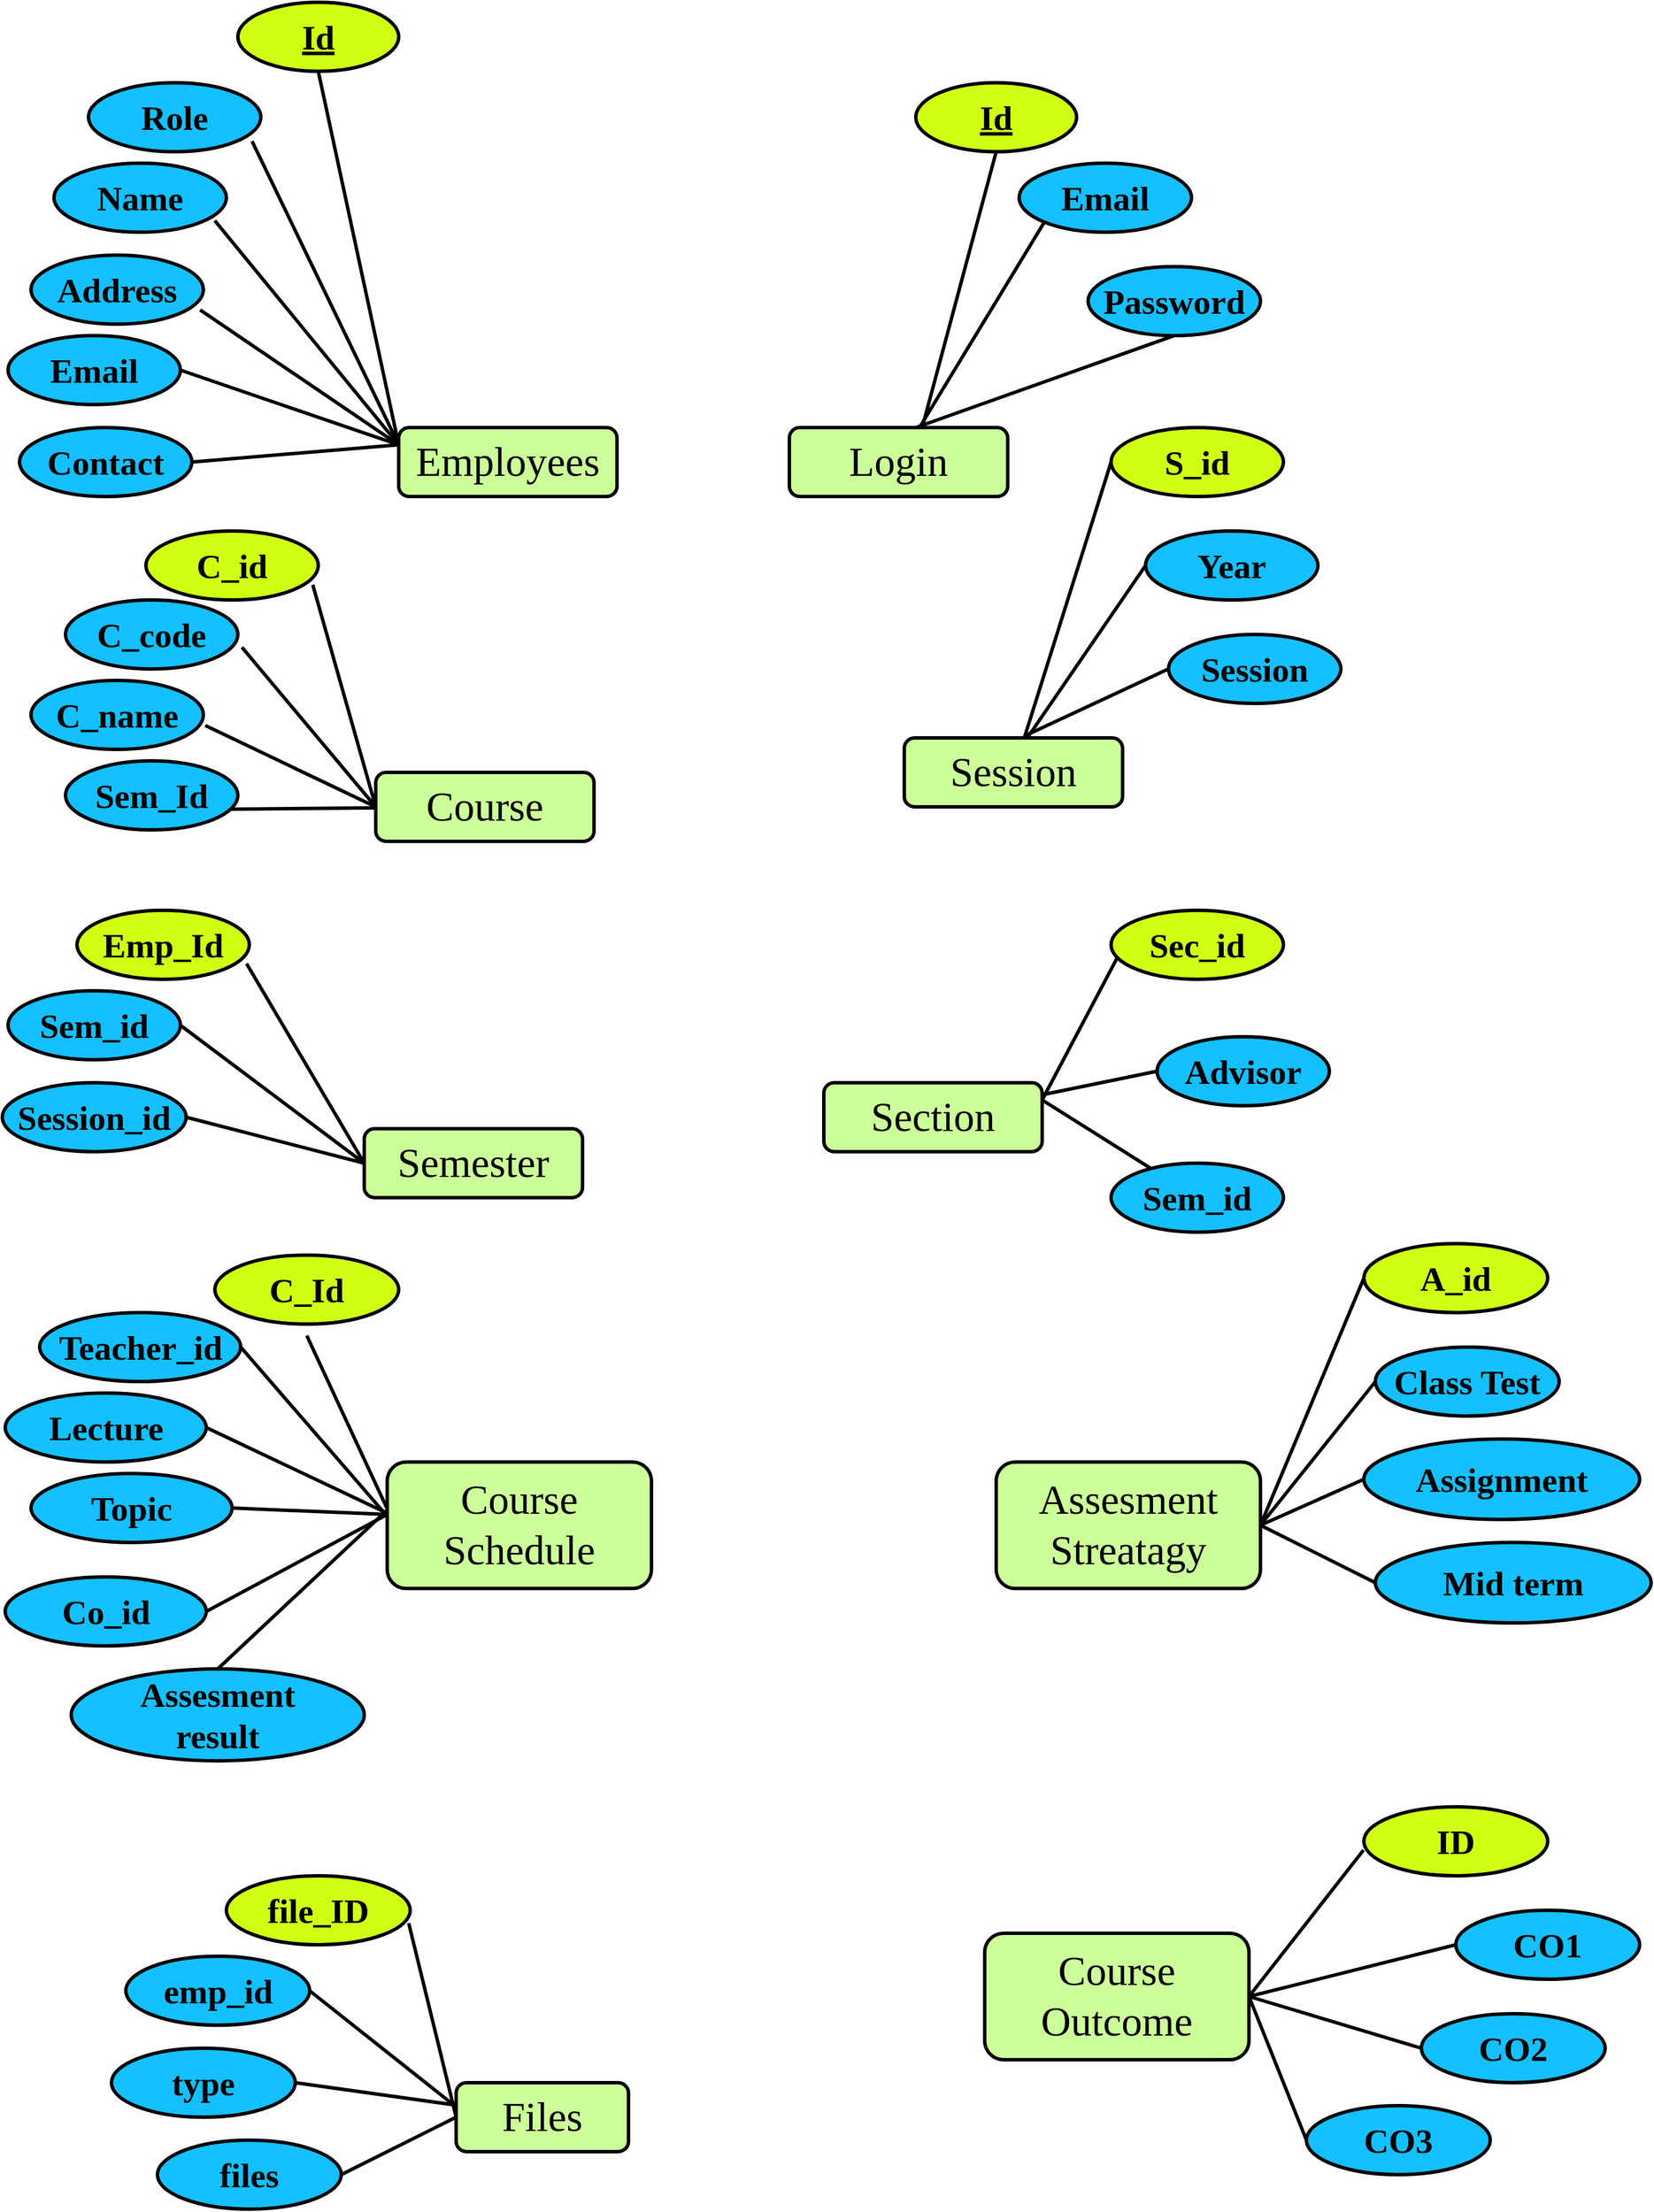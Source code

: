 <mxfile version="21.6.9" type="github">
  <diagram name="Page-1" id="MKXEDAJX9b4vZ7-DUKf_">
    <mxGraphModel dx="1900" dy="1666" grid="1" gridSize="10" guides="1" tooltips="1" connect="1" arrows="1" fold="1" page="1" pageScale="1" pageWidth="850" pageHeight="1100" math="0" shadow="0">
      <root>
        <mxCell id="0" />
        <mxCell id="1" parent="0" />
        <mxCell id="t-1NDhqBAFgVQCFe7ZYi-54" style="rounded=0;orthogonalLoop=1;jettySize=auto;html=1;entryX=0.5;entryY=1;entryDx=0;entryDy=0;strokeWidth=3;fontSize=12;fillColor=#14C0FF;endArrow=none;endFill=0;exitX=0;exitY=0.25;exitDx=0;exitDy=0;" edge="1" parent="1" source="t-1NDhqBAFgVQCFe7ZYi-2" target="t-1NDhqBAFgVQCFe7ZYi-4">
          <mxGeometry relative="1" as="geometry" />
        </mxCell>
        <mxCell id="t-1NDhqBAFgVQCFe7ZYi-55" style="rounded=0;orthogonalLoop=1;jettySize=auto;html=1;entryX=0.949;entryY=0.847;entryDx=0;entryDy=0;entryPerimeter=0;fontSize=12;fillColor=#14C0FF;strokeWidth=3;endArrow=none;endFill=0;exitX=0;exitY=0.25;exitDx=0;exitDy=0;" edge="1" parent="1" source="t-1NDhqBAFgVQCFe7ZYi-2" target="t-1NDhqBAFgVQCFe7ZYi-5">
          <mxGeometry relative="1" as="geometry" />
        </mxCell>
        <mxCell id="t-1NDhqBAFgVQCFe7ZYi-56" style="rounded=0;orthogonalLoop=1;jettySize=auto;html=1;entryX=0.933;entryY=0.833;entryDx=0;entryDy=0;entryPerimeter=0;fontSize=12;fillColor=#14C0FF;strokeWidth=3;endArrow=none;endFill=0;exitX=0;exitY=0.25;exitDx=0;exitDy=0;" edge="1" parent="1" source="t-1NDhqBAFgVQCFe7ZYi-2" target="t-1NDhqBAFgVQCFe7ZYi-6">
          <mxGeometry relative="1" as="geometry" />
        </mxCell>
        <mxCell id="t-1NDhqBAFgVQCFe7ZYi-57" style="rounded=0;orthogonalLoop=1;jettySize=auto;html=1;entryX=0.981;entryY=0.793;entryDx=0;entryDy=0;entryPerimeter=0;fontSize=12;fillColor=#14C0FF;strokeWidth=3;endArrow=none;endFill=0;exitX=0;exitY=0.25;exitDx=0;exitDy=0;" edge="1" parent="1" source="t-1NDhqBAFgVQCFe7ZYi-2" target="t-1NDhqBAFgVQCFe7ZYi-7">
          <mxGeometry relative="1" as="geometry" />
        </mxCell>
        <mxCell id="t-1NDhqBAFgVQCFe7ZYi-58" style="rounded=0;orthogonalLoop=1;jettySize=auto;html=1;entryX=1;entryY=0.5;entryDx=0;entryDy=0;endArrow=none;endFill=0;fontSize=12;fillColor=#14C0FF;strokeWidth=3;exitX=0;exitY=0.25;exitDx=0;exitDy=0;" edge="1" parent="1" source="t-1NDhqBAFgVQCFe7ZYi-2" target="t-1NDhqBAFgVQCFe7ZYi-8">
          <mxGeometry relative="1" as="geometry" />
        </mxCell>
        <mxCell id="t-1NDhqBAFgVQCFe7ZYi-59" style="rounded=0;orthogonalLoop=1;jettySize=auto;html=1;entryX=1;entryY=0.5;entryDx=0;entryDy=0;endArrow=none;endFill=0;fontSize=12;fillColor=#14C0FF;strokeWidth=3;exitX=0;exitY=0.25;exitDx=0;exitDy=0;" edge="1" parent="1" source="t-1NDhqBAFgVQCFe7ZYi-2" target="t-1NDhqBAFgVQCFe7ZYi-9">
          <mxGeometry relative="1" as="geometry" />
        </mxCell>
        <mxCell id="t-1NDhqBAFgVQCFe7ZYi-2" value="&lt;font style=&quot;font-size: 36px;&quot; face=&quot;Times New Roman&quot;&gt;Employees&lt;/font&gt;" style="rounded=1;whiteSpace=wrap;html=1;strokeWidth=3;strokeColor=#000000;fillColor=#CCFF99;" vertex="1" parent="1">
          <mxGeometry x="170" y="190" width="190" height="60" as="geometry" />
        </mxCell>
        <mxCell id="t-1NDhqBAFgVQCFe7ZYi-4" value="&lt;font style=&quot;font-size: 30px;&quot; face=&quot;Times New Roman&quot;&gt;&lt;b&gt;&lt;u&gt;Id&lt;/u&gt;&lt;/b&gt;&lt;/font&gt;" style="ellipse;whiteSpace=wrap;html=1;strokeWidth=3;fillColor=#D0FF14;" vertex="1" parent="1">
          <mxGeometry x="30" y="-180" width="140" height="60" as="geometry" />
        </mxCell>
        <mxCell id="t-1NDhqBAFgVQCFe7ZYi-5" value="&lt;font style=&quot;font-size: 30px;&quot; face=&quot;Times New Roman&quot;&gt;&lt;b&gt;Role&lt;/b&gt;&lt;/font&gt;" style="ellipse;whiteSpace=wrap;html=1;fillColor=#14C0FF;strokeWidth=3;" vertex="1" parent="1">
          <mxGeometry x="-100" y="-110" width="150" height="60" as="geometry" />
        </mxCell>
        <mxCell id="t-1NDhqBAFgVQCFe7ZYi-6" value="&lt;font style=&quot;font-size: 30px;&quot; face=&quot;Times New Roman&quot;&gt;&lt;b&gt;Name&lt;/b&gt;&lt;/font&gt;" style="ellipse;whiteSpace=wrap;html=1;fillColor=#14C0FF;strokeWidth=3;" vertex="1" parent="1">
          <mxGeometry x="-130" y="-40" width="150" height="60" as="geometry" />
        </mxCell>
        <mxCell id="t-1NDhqBAFgVQCFe7ZYi-7" value="&lt;font style=&quot;font-size: 30px;&quot; face=&quot;Times New Roman&quot;&gt;&lt;b&gt;Address&lt;/b&gt;&lt;/font&gt;" style="ellipse;whiteSpace=wrap;html=1;fillColor=#14C0FF;strokeWidth=3;" vertex="1" parent="1">
          <mxGeometry x="-150" y="40" width="150" height="60" as="geometry" />
        </mxCell>
        <mxCell id="t-1NDhqBAFgVQCFe7ZYi-8" value="&lt;font style=&quot;font-size: 30px;&quot; face=&quot;Times New Roman&quot;&gt;&lt;b&gt;Email&lt;/b&gt;&lt;/font&gt;" style="ellipse;whiteSpace=wrap;html=1;fillColor=#14C0FF;strokeWidth=3;" vertex="1" parent="1">
          <mxGeometry x="-170" y="110" width="150" height="60" as="geometry" />
        </mxCell>
        <mxCell id="t-1NDhqBAFgVQCFe7ZYi-9" value="&lt;font style=&quot;font-size: 30px;&quot; face=&quot;Times New Roman&quot;&gt;&lt;b&gt;Contact&lt;/b&gt;&lt;/font&gt;" style="ellipse;whiteSpace=wrap;html=1;fillColor=#14C0FF;strokeWidth=3;" vertex="1" parent="1">
          <mxGeometry x="-160" y="190" width="150" height="60" as="geometry" />
        </mxCell>
        <mxCell id="t-1NDhqBAFgVQCFe7ZYi-60" style="rounded=0;orthogonalLoop=1;jettySize=auto;html=1;entryX=0.5;entryY=1;entryDx=0;entryDy=0;endArrow=none;endFill=0;fontSize=12;fillColor=#14C0FF;strokeWidth=3;exitX=0.613;exitY=-0.053;exitDx=0;exitDy=0;exitPerimeter=0;" edge="1" parent="1" source="t-1NDhqBAFgVQCFe7ZYi-10" target="t-1NDhqBAFgVQCFe7ZYi-11">
          <mxGeometry relative="1" as="geometry" />
        </mxCell>
        <mxCell id="t-1NDhqBAFgVQCFe7ZYi-61" style="rounded=0;orthogonalLoop=1;jettySize=auto;html=1;entryX=0;entryY=1;entryDx=0;entryDy=0;endArrow=none;endFill=0;fontSize=12;fillColor=#14C0FF;strokeWidth=3;" edge="1" parent="1" source="t-1NDhqBAFgVQCFe7ZYi-10" target="t-1NDhqBAFgVQCFe7ZYi-12">
          <mxGeometry relative="1" as="geometry" />
        </mxCell>
        <mxCell id="t-1NDhqBAFgVQCFe7ZYi-62" style="rounded=0;orthogonalLoop=1;jettySize=auto;html=1;entryX=0.5;entryY=1;entryDx=0;entryDy=0;endArrow=none;endFill=0;fontSize=12;fillColor=#14C0FF;strokeWidth=3;" edge="1" parent="1" target="t-1NDhqBAFgVQCFe7ZYi-13">
          <mxGeometry relative="1" as="geometry">
            <mxPoint x="620" y="190" as="sourcePoint" />
          </mxGeometry>
        </mxCell>
        <mxCell id="t-1NDhqBAFgVQCFe7ZYi-10" value="&lt;font style=&quot;font-size: 36px;&quot; face=&quot;Times New Roman&quot;&gt;Login&lt;/font&gt;" style="rounded=1;whiteSpace=wrap;html=1;strokeWidth=3;strokeColor=#000000;fillColor=#CCFF99;" vertex="1" parent="1">
          <mxGeometry x="510" y="190" width="190" height="60" as="geometry" />
        </mxCell>
        <mxCell id="t-1NDhqBAFgVQCFe7ZYi-11" value="&lt;font style=&quot;font-size: 30px;&quot; face=&quot;Times New Roman&quot;&gt;&lt;b&gt;&lt;u&gt;Id&lt;/u&gt;&lt;/b&gt;&lt;/font&gt;" style="ellipse;whiteSpace=wrap;html=1;strokeWidth=3;fillColor=#D0FF14;" vertex="1" parent="1">
          <mxGeometry x="620" y="-110" width="140" height="60" as="geometry" />
        </mxCell>
        <mxCell id="t-1NDhqBAFgVQCFe7ZYi-12" value="&lt;font style=&quot;font-size: 30px;&quot; face=&quot;Times New Roman&quot;&gt;&lt;b&gt;Email&lt;/b&gt;&lt;/font&gt;" style="ellipse;whiteSpace=wrap;html=1;fillColor=#14C0FF;strokeWidth=3;" vertex="1" parent="1">
          <mxGeometry x="710" y="-40" width="150" height="60" as="geometry" />
        </mxCell>
        <mxCell id="t-1NDhqBAFgVQCFe7ZYi-13" value="&lt;font style=&quot;font-size: 30px;&quot; face=&quot;Times New Roman&quot;&gt;&lt;b&gt;Password&lt;/b&gt;&lt;/font&gt;" style="ellipse;whiteSpace=wrap;html=1;fillColor=#14C0FF;strokeWidth=3;" vertex="1" parent="1">
          <mxGeometry x="770" y="50" width="150" height="60" as="geometry" />
        </mxCell>
        <mxCell id="t-1NDhqBAFgVQCFe7ZYi-69" style="rounded=0;orthogonalLoop=1;jettySize=auto;html=1;entryX=0.968;entryY=0.78;entryDx=0;entryDy=0;entryPerimeter=0;endArrow=none;endFill=0;fontSize=12;fillColor=#14C0FF;strokeWidth=3;exitX=0;exitY=0.5;exitDx=0;exitDy=0;" edge="1" parent="1" source="t-1NDhqBAFgVQCFe7ZYi-14" target="t-1NDhqBAFgVQCFe7ZYi-15">
          <mxGeometry relative="1" as="geometry" />
        </mxCell>
        <mxCell id="t-1NDhqBAFgVQCFe7ZYi-70" style="rounded=0;orthogonalLoop=1;jettySize=auto;html=1;entryX=1.024;entryY=0.687;entryDx=0;entryDy=0;entryPerimeter=0;endArrow=none;endFill=0;fontSize=12;fillColor=#14C0FF;strokeWidth=3;exitX=0;exitY=0.5;exitDx=0;exitDy=0;" edge="1" parent="1" source="t-1NDhqBAFgVQCFe7ZYi-14" target="t-1NDhqBAFgVQCFe7ZYi-16">
          <mxGeometry relative="1" as="geometry" />
        </mxCell>
        <mxCell id="t-1NDhqBAFgVQCFe7ZYi-71" style="rounded=0;orthogonalLoop=1;jettySize=auto;html=1;entryX=1.011;entryY=0.653;entryDx=0;entryDy=0;entryPerimeter=0;endArrow=none;endFill=0;fontSize=12;fillColor=#14C0FF;strokeWidth=3;exitX=0;exitY=0.5;exitDx=0;exitDy=0;" edge="1" parent="1" source="t-1NDhqBAFgVQCFe7ZYi-14" target="t-1NDhqBAFgVQCFe7ZYi-17">
          <mxGeometry relative="1" as="geometry" />
        </mxCell>
        <mxCell id="t-1NDhqBAFgVQCFe7ZYi-72" style="rounded=0;orthogonalLoop=1;jettySize=auto;html=1;entryX=0.96;entryY=0.7;entryDx=0;entryDy=0;entryPerimeter=0;endArrow=none;endFill=0;fontSize=12;fillColor=#14C0FF;strokeWidth=3;" edge="1" parent="1" source="t-1NDhqBAFgVQCFe7ZYi-14" target="t-1NDhqBAFgVQCFe7ZYi-18">
          <mxGeometry relative="1" as="geometry" />
        </mxCell>
        <mxCell id="t-1NDhqBAFgVQCFe7ZYi-14" value="&lt;font style=&quot;font-size: 36px;&quot; face=&quot;Times New Roman&quot;&gt;Course&lt;/font&gt;" style="rounded=1;whiteSpace=wrap;html=1;strokeWidth=3;strokeColor=#000000;fillColor=#CCFF99;" vertex="1" parent="1">
          <mxGeometry x="150" y="490" width="190" height="60" as="geometry" />
        </mxCell>
        <mxCell id="t-1NDhqBAFgVQCFe7ZYi-15" value="&lt;font style=&quot;font-size: 30px;&quot; face=&quot;Times New Roman&quot;&gt;&lt;b&gt;C_id&lt;/b&gt;&lt;/font&gt;" style="ellipse;whiteSpace=wrap;html=1;fillColor=#D0FF14;strokeWidth=3;" vertex="1" parent="1">
          <mxGeometry x="-50" y="280" width="150" height="60" as="geometry" />
        </mxCell>
        <mxCell id="t-1NDhqBAFgVQCFe7ZYi-16" value="&lt;font style=&quot;font-size: 30px;&quot; face=&quot;Times New Roman&quot;&gt;&lt;b&gt;C_code&lt;/b&gt;&lt;/font&gt;" style="ellipse;whiteSpace=wrap;html=1;fillColor=#14C0FF;strokeWidth=3;" vertex="1" parent="1">
          <mxGeometry x="-120" y="340" width="150" height="60" as="geometry" />
        </mxCell>
        <mxCell id="t-1NDhqBAFgVQCFe7ZYi-17" value="&lt;font face=&quot;Times New Roman&quot;&gt;&lt;span style=&quot;font-size: 30px;&quot;&gt;C_name&lt;/span&gt;&lt;/font&gt;" style="ellipse;whiteSpace=wrap;html=1;fillColor=#14C0FF;strokeWidth=3;fontStyle=1" vertex="1" parent="1">
          <mxGeometry x="-150" y="410" width="150" height="60" as="geometry" />
        </mxCell>
        <mxCell id="t-1NDhqBAFgVQCFe7ZYi-18" value="&lt;font face=&quot;Times New Roman&quot;&gt;&lt;span style=&quot;font-size: 30px;&quot;&gt;Sem_Id&lt;/span&gt;&lt;/font&gt;" style="ellipse;whiteSpace=wrap;html=1;fillColor=#14C0FF;strokeWidth=3;fontStyle=1" vertex="1" parent="1">
          <mxGeometry x="-120" y="480" width="150" height="60" as="geometry" />
        </mxCell>
        <mxCell id="t-1NDhqBAFgVQCFe7ZYi-19" value="&lt;font face=&quot;Times New Roman&quot;&gt;&lt;span style=&quot;font-size: 30px;&quot;&gt;Emp_Id&lt;/span&gt;&lt;/font&gt;" style="ellipse;whiteSpace=wrap;html=1;fillColor=#D0FF14;strokeWidth=3;fontStyle=1" vertex="1" parent="1">
          <mxGeometry x="-110" y="610" width="150" height="60" as="geometry" />
        </mxCell>
        <mxCell id="t-1NDhqBAFgVQCFe7ZYi-63" style="rounded=0;orthogonalLoop=1;jettySize=auto;html=1;entryX=0;entryY=0.5;entryDx=0;entryDy=0;endArrow=none;endFill=0;fontSize=12;fillColor=#14C0FF;strokeWidth=3;" edge="1" parent="1" source="t-1NDhqBAFgVQCFe7ZYi-20" target="t-1NDhqBAFgVQCFe7ZYi-25">
          <mxGeometry relative="1" as="geometry" />
        </mxCell>
        <mxCell id="t-1NDhqBAFgVQCFe7ZYi-64" style="rounded=0;orthogonalLoop=1;jettySize=auto;html=1;entryX=0;entryY=0.5;entryDx=0;entryDy=0;endArrow=none;endFill=0;fontSize=12;fillColor=#14C0FF;strokeWidth=3;exitX=0.562;exitY=0.007;exitDx=0;exitDy=0;exitPerimeter=0;" edge="1" parent="1" source="t-1NDhqBAFgVQCFe7ZYi-20" target="t-1NDhqBAFgVQCFe7ZYi-22">
          <mxGeometry relative="1" as="geometry" />
        </mxCell>
        <mxCell id="t-1NDhqBAFgVQCFe7ZYi-65" style="rounded=0;orthogonalLoop=1;jettySize=auto;html=1;entryX=0;entryY=0.5;entryDx=0;entryDy=0;endArrow=none;endFill=0;fontSize=12;fillColor=#14C0FF;strokeWidth=3;exitX=0.554;exitY=-0.033;exitDx=0;exitDy=0;exitPerimeter=0;" edge="1" parent="1" source="t-1NDhqBAFgVQCFe7ZYi-20" target="t-1NDhqBAFgVQCFe7ZYi-23">
          <mxGeometry relative="1" as="geometry">
            <mxPoint x="720" y="460" as="sourcePoint" />
          </mxGeometry>
        </mxCell>
        <mxCell id="t-1NDhqBAFgVQCFe7ZYi-20" value="&lt;font style=&quot;font-size: 36px;&quot; face=&quot;Times New Roman&quot;&gt;Session&lt;/font&gt;" style="rounded=1;whiteSpace=wrap;html=1;strokeWidth=3;strokeColor=#000000;fillColor=#CCFF99;" vertex="1" parent="1">
          <mxGeometry x="610" y="460" width="190" height="60" as="geometry" />
        </mxCell>
        <mxCell id="t-1NDhqBAFgVQCFe7ZYi-22" value="&lt;font style=&quot;font-size: 30px;&quot; face=&quot;Times New Roman&quot;&gt;&lt;b&gt;Year&lt;/b&gt;&lt;/font&gt;" style="ellipse;whiteSpace=wrap;html=1;fillColor=#14C0FF;strokeWidth=3;" vertex="1" parent="1">
          <mxGeometry x="820" y="280" width="150" height="60" as="geometry" />
        </mxCell>
        <mxCell id="t-1NDhqBAFgVQCFe7ZYi-23" value="&lt;font style=&quot;font-size: 30px;&quot; face=&quot;Times New Roman&quot;&gt;&lt;b&gt;Session&lt;/b&gt;&lt;/font&gt;" style="ellipse;whiteSpace=wrap;html=1;fillColor=#14C0FF;strokeWidth=3;" vertex="1" parent="1">
          <mxGeometry x="840" y="370" width="150" height="60" as="geometry" />
        </mxCell>
        <mxCell id="t-1NDhqBAFgVQCFe7ZYi-73" style="rounded=0;orthogonalLoop=1;jettySize=auto;html=1;entryX=0.984;entryY=0.773;entryDx=0;entryDy=0;entryPerimeter=0;endArrow=none;endFill=0;fontSize=12;fillColor=#14C0FF;strokeWidth=3;exitX=0;exitY=0.5;exitDx=0;exitDy=0;" edge="1" parent="1" source="t-1NDhqBAFgVQCFe7ZYi-24" target="t-1NDhqBAFgVQCFe7ZYi-19">
          <mxGeometry relative="1" as="geometry" />
        </mxCell>
        <mxCell id="t-1NDhqBAFgVQCFe7ZYi-74" style="rounded=0;orthogonalLoop=1;jettySize=auto;html=1;entryX=1;entryY=0.5;entryDx=0;entryDy=0;endArrow=none;endFill=0;fontSize=12;fillColor=#14C0FF;strokeWidth=3;exitX=0;exitY=0.5;exitDx=0;exitDy=0;" edge="1" parent="1" source="t-1NDhqBAFgVQCFe7ZYi-24" target="t-1NDhqBAFgVQCFe7ZYi-26">
          <mxGeometry relative="1" as="geometry" />
        </mxCell>
        <mxCell id="t-1NDhqBAFgVQCFe7ZYi-75" style="rounded=0;orthogonalLoop=1;jettySize=auto;html=1;entryX=1;entryY=0.5;entryDx=0;entryDy=0;endArrow=none;endFill=0;fontSize=12;fillColor=#14C0FF;strokeWidth=3;exitX=0;exitY=0.5;exitDx=0;exitDy=0;" edge="1" parent="1" source="t-1NDhqBAFgVQCFe7ZYi-24" target="t-1NDhqBAFgVQCFe7ZYi-27">
          <mxGeometry relative="1" as="geometry" />
        </mxCell>
        <mxCell id="t-1NDhqBAFgVQCFe7ZYi-24" value="&lt;font style=&quot;font-size: 36px;&quot; face=&quot;Times New Roman&quot;&gt;Semester&lt;/font&gt;" style="rounded=1;whiteSpace=wrap;html=1;strokeWidth=3;strokeColor=#000000;fillColor=#CCFF99;" vertex="1" parent="1">
          <mxGeometry x="140" y="800" width="190" height="60" as="geometry" />
        </mxCell>
        <mxCell id="t-1NDhqBAFgVQCFe7ZYi-25" value="&lt;font style=&quot;font-size: 30px;&quot; face=&quot;Times New Roman&quot;&gt;&lt;b&gt;S_id&lt;/b&gt;&lt;/font&gt;" style="ellipse;whiteSpace=wrap;html=1;fillColor=#D0FF14;strokeWidth=3;" vertex="1" parent="1">
          <mxGeometry x="790" y="190" width="150" height="60" as="geometry" />
        </mxCell>
        <mxCell id="t-1NDhqBAFgVQCFe7ZYi-26" value="&lt;font style=&quot;font-size: 30px;&quot; face=&quot;Times New Roman&quot;&gt;&lt;b&gt;Sem_id&lt;/b&gt;&lt;/font&gt;" style="ellipse;whiteSpace=wrap;html=1;fillColor=#14C0FF;strokeWidth=3;" vertex="1" parent="1">
          <mxGeometry x="-170" y="680" width="150" height="60" as="geometry" />
        </mxCell>
        <mxCell id="t-1NDhqBAFgVQCFe7ZYi-27" value="&lt;font style=&quot;font-size: 30px;&quot; face=&quot;Times New Roman&quot;&gt;&lt;b&gt;Session_id&lt;/b&gt;&lt;/font&gt;" style="ellipse;whiteSpace=wrap;html=1;fillColor=#14C0FF;strokeWidth=3;" vertex="1" parent="1">
          <mxGeometry x="-175" y="760" width="160" height="60" as="geometry" />
        </mxCell>
        <mxCell id="t-1NDhqBAFgVQCFe7ZYi-66" style="rounded=0;orthogonalLoop=1;jettySize=auto;html=1;entryX=0.04;entryY=0.667;entryDx=0;entryDy=0;entryPerimeter=0;endArrow=none;endFill=0;fontSize=12;fillColor=#14C0FF;strokeWidth=3;exitX=1;exitY=0.25;exitDx=0;exitDy=0;" edge="1" parent="1" source="t-1NDhqBAFgVQCFe7ZYi-28" target="t-1NDhqBAFgVQCFe7ZYi-29">
          <mxGeometry relative="1" as="geometry" />
        </mxCell>
        <mxCell id="t-1NDhqBAFgVQCFe7ZYi-67" style="rounded=0;orthogonalLoop=1;jettySize=auto;html=1;entryX=0;entryY=0.5;entryDx=0;entryDy=0;endArrow=none;endFill=0;fontSize=12;fillColor=#14C0FF;strokeWidth=3;" edge="1" parent="1" source="t-1NDhqBAFgVQCFe7ZYi-28" target="t-1NDhqBAFgVQCFe7ZYi-30">
          <mxGeometry relative="1" as="geometry" />
        </mxCell>
        <mxCell id="t-1NDhqBAFgVQCFe7ZYi-68" style="rounded=0;orthogonalLoop=1;jettySize=auto;html=1;endArrow=none;endFill=0;fontSize=12;fillColor=#14C0FF;strokeWidth=3;exitX=1;exitY=0.25;exitDx=0;exitDy=0;" edge="1" parent="1" source="t-1NDhqBAFgVQCFe7ZYi-28" target="t-1NDhqBAFgVQCFe7ZYi-31">
          <mxGeometry relative="1" as="geometry" />
        </mxCell>
        <mxCell id="t-1NDhqBAFgVQCFe7ZYi-28" value="&lt;font style=&quot;font-size: 36px;&quot; face=&quot;Times New Roman&quot;&gt;Section&lt;/font&gt;" style="rounded=1;whiteSpace=wrap;html=1;strokeWidth=3;strokeColor=#000000;fillColor=#CCFF99;" vertex="1" parent="1">
          <mxGeometry x="540" y="760" width="190" height="60" as="geometry" />
        </mxCell>
        <mxCell id="t-1NDhqBAFgVQCFe7ZYi-29" value="&lt;font style=&quot;font-size: 30px;&quot; face=&quot;Times New Roman&quot;&gt;&lt;b&gt;Sec_id&lt;/b&gt;&lt;/font&gt;" style="ellipse;whiteSpace=wrap;html=1;fillColor=#D0FF14;strokeWidth=3;" vertex="1" parent="1">
          <mxGeometry x="790" y="610" width="150" height="60" as="geometry" />
        </mxCell>
        <mxCell id="t-1NDhqBAFgVQCFe7ZYi-30" value="&lt;font style=&quot;font-size: 30px;&quot; face=&quot;Times New Roman&quot;&gt;&lt;b&gt;Advisor&lt;/b&gt;&lt;/font&gt;" style="ellipse;whiteSpace=wrap;html=1;fillColor=#14C0FF;strokeWidth=3;" vertex="1" parent="1">
          <mxGeometry x="830" y="720" width="150" height="60" as="geometry" />
        </mxCell>
        <mxCell id="t-1NDhqBAFgVQCFe7ZYi-31" value="&lt;font style=&quot;font-size: 30px;&quot; face=&quot;Times New Roman&quot;&gt;&lt;b&gt;Sem_id&lt;/b&gt;&lt;/font&gt;" style="ellipse;whiteSpace=wrap;html=1;fillColor=#14C0FF;strokeWidth=3;" vertex="1" parent="1">
          <mxGeometry x="790" y="830" width="150" height="60" as="geometry" />
        </mxCell>
        <mxCell id="t-1NDhqBAFgVQCFe7ZYi-76" style="rounded=0;orthogonalLoop=1;jettySize=auto;html=1;endArrow=none;endFill=0;fontSize=12;fillColor=#14C0FF;strokeWidth=3;exitX=0.01;exitY=0.415;exitDx=0;exitDy=0;exitPerimeter=0;" edge="1" parent="1" source="t-1NDhqBAFgVQCFe7ZYi-32">
          <mxGeometry relative="1" as="geometry">
            <mxPoint x="90" y="980" as="targetPoint" />
          </mxGeometry>
        </mxCell>
        <mxCell id="t-1NDhqBAFgVQCFe7ZYi-77" style="rounded=0;orthogonalLoop=1;jettySize=auto;html=1;entryX=1;entryY=0.5;entryDx=0;entryDy=0;endArrow=none;endFill=0;fontSize=12;fillColor=#14C0FF;strokeWidth=3;exitX=0;exitY=0.429;exitDx=0;exitDy=0;exitPerimeter=0;" edge="1" parent="1" source="t-1NDhqBAFgVQCFe7ZYi-32" target="t-1NDhqBAFgVQCFe7ZYi-34">
          <mxGeometry relative="1" as="geometry">
            <mxPoint x="160" y="1145" as="sourcePoint" />
          </mxGeometry>
        </mxCell>
        <mxCell id="t-1NDhqBAFgVQCFe7ZYi-78" style="rounded=0;orthogonalLoop=1;jettySize=auto;html=1;entryX=1;entryY=0.5;entryDx=0;entryDy=0;endArrow=none;endFill=0;fontSize=12;fillColor=#14C0FF;strokeWidth=3;exitX=0.01;exitY=0.415;exitDx=0;exitDy=0;exitPerimeter=0;" edge="1" parent="1" source="t-1NDhqBAFgVQCFe7ZYi-32" target="t-1NDhqBAFgVQCFe7ZYi-35">
          <mxGeometry relative="1" as="geometry" />
        </mxCell>
        <mxCell id="t-1NDhqBAFgVQCFe7ZYi-79" style="rounded=0;orthogonalLoop=1;jettySize=auto;html=1;entryX=1;entryY=0.5;entryDx=0;entryDy=0;endArrow=none;endFill=0;fontSize=12;fillColor=#14C0FF;strokeWidth=3;exitX=0.003;exitY=0.415;exitDx=0;exitDy=0;exitPerimeter=0;" edge="1" parent="1" source="t-1NDhqBAFgVQCFe7ZYi-32" target="t-1NDhqBAFgVQCFe7ZYi-36">
          <mxGeometry relative="1" as="geometry" />
        </mxCell>
        <mxCell id="t-1NDhqBAFgVQCFe7ZYi-88" style="rounded=0;orthogonalLoop=1;jettySize=auto;html=1;entryX=1;entryY=0.5;entryDx=0;entryDy=0;endArrow=none;endFill=0;fontSize=12;fillColor=#14C0FF;strokeWidth=3;exitX=0.007;exitY=0.407;exitDx=0;exitDy=0;exitPerimeter=0;" edge="1" parent="1" source="t-1NDhqBAFgVQCFe7ZYi-32" target="t-1NDhqBAFgVQCFe7ZYi-37">
          <mxGeometry relative="1" as="geometry" />
        </mxCell>
        <mxCell id="t-1NDhqBAFgVQCFe7ZYi-89" style="rounded=0;orthogonalLoop=1;jettySize=auto;html=1;entryX=0.5;entryY=0;entryDx=0;entryDy=0;endArrow=none;endFill=0;fontSize=12;fillColor=#14C0FF;strokeWidth=3;exitX=-0.003;exitY=0.385;exitDx=0;exitDy=0;exitPerimeter=0;" edge="1" parent="1" source="t-1NDhqBAFgVQCFe7ZYi-32" target="t-1NDhqBAFgVQCFe7ZYi-38">
          <mxGeometry relative="1" as="geometry">
            <mxPoint x="160" y="1140" as="sourcePoint" />
          </mxGeometry>
        </mxCell>
        <mxCell id="t-1NDhqBAFgVQCFe7ZYi-32" value="&lt;font style=&quot;font-size: 36px;&quot; face=&quot;Times New Roman&quot;&gt;Course Schedule&lt;/font&gt;" style="rounded=1;whiteSpace=wrap;html=1;strokeWidth=3;strokeColor=#000000;fillColor=#CCFF99;" vertex="1" parent="1">
          <mxGeometry x="160" y="1090" width="230" height="110" as="geometry" />
        </mxCell>
        <mxCell id="t-1NDhqBAFgVQCFe7ZYi-33" value="&lt;font style=&quot;font-size: 30px;&quot; face=&quot;Times New Roman&quot;&gt;&lt;b&gt;C_Id&lt;/b&gt;&lt;/font&gt;" style="ellipse;whiteSpace=wrap;html=1;fillColor=#D0FF14;strokeWidth=3;" vertex="1" parent="1">
          <mxGeometry x="10" y="910" width="160" height="60" as="geometry" />
        </mxCell>
        <mxCell id="t-1NDhqBAFgVQCFe7ZYi-34" value="&lt;font face=&quot;Times New Roman&quot;&gt;&lt;span style=&quot;font-size: 30px;&quot;&gt;&lt;b&gt;Teacher_id&lt;/b&gt;&lt;/span&gt;&lt;/font&gt;" style="ellipse;whiteSpace=wrap;html=1;fillColor=#14C0FF;strokeWidth=3;" vertex="1" parent="1">
          <mxGeometry x="-142.5" y="960" width="175" height="60" as="geometry" />
        </mxCell>
        <mxCell id="t-1NDhqBAFgVQCFe7ZYi-35" value="&lt;font face=&quot;Times New Roman&quot;&gt;&lt;span style=&quot;font-size: 30px;&quot;&gt;&lt;b&gt;Lecture&lt;/b&gt;&lt;/span&gt;&lt;/font&gt;" style="ellipse;whiteSpace=wrap;html=1;fillColor=#14C0FF;strokeWidth=3;" vertex="1" parent="1">
          <mxGeometry x="-172.5" y="1030" width="175" height="60" as="geometry" />
        </mxCell>
        <mxCell id="t-1NDhqBAFgVQCFe7ZYi-36" value="&lt;font face=&quot;Times New Roman&quot;&gt;&lt;span style=&quot;font-size: 30px;&quot;&gt;&lt;b&gt;Topic&lt;/b&gt;&lt;/span&gt;&lt;/font&gt;" style="ellipse;whiteSpace=wrap;html=1;fillColor=#14C0FF;strokeWidth=3;" vertex="1" parent="1">
          <mxGeometry x="-150" y="1100" width="175" height="60" as="geometry" />
        </mxCell>
        <mxCell id="t-1NDhqBAFgVQCFe7ZYi-37" value="&lt;font face=&quot;Times New Roman&quot;&gt;&lt;span style=&quot;font-size: 30px;&quot;&gt;&lt;b&gt;Co_id&lt;/b&gt;&lt;/span&gt;&lt;/font&gt;" style="ellipse;whiteSpace=wrap;html=1;fillColor=#14C0FF;strokeWidth=3;" vertex="1" parent="1">
          <mxGeometry x="-172.5" y="1190" width="175" height="60" as="geometry" />
        </mxCell>
        <mxCell id="t-1NDhqBAFgVQCFe7ZYi-38" value="&lt;font face=&quot;Times New Roman&quot;&gt;&lt;span style=&quot;font-size: 30px;&quot;&gt;&lt;b&gt;Assesment&lt;br&gt;result&lt;br&gt;&lt;/b&gt;&lt;/span&gt;&lt;/font&gt;" style="ellipse;whiteSpace=wrap;html=1;fillColor=#14C0FF;strokeWidth=3;" vertex="1" parent="1">
          <mxGeometry x="-115" y="1270" width="255" height="80" as="geometry" />
        </mxCell>
        <mxCell id="t-1NDhqBAFgVQCFe7ZYi-80" style="rounded=0;orthogonalLoop=1;jettySize=auto;html=1;entryX=0;entryY=0.5;entryDx=0;entryDy=0;endArrow=none;endFill=0;fontSize=12;fillColor=#14C0FF;strokeWidth=3;exitX=1;exitY=0.5;exitDx=0;exitDy=0;" edge="1" parent="1" source="t-1NDhqBAFgVQCFe7ZYi-39" target="t-1NDhqBAFgVQCFe7ZYi-40">
          <mxGeometry relative="1" as="geometry" />
        </mxCell>
        <mxCell id="t-1NDhqBAFgVQCFe7ZYi-81" style="rounded=0;orthogonalLoop=1;jettySize=auto;html=1;entryX=0;entryY=0.5;entryDx=0;entryDy=0;endArrow=none;endFill=0;fontSize=12;fillColor=#14C0FF;strokeWidth=3;exitX=1;exitY=0.5;exitDx=0;exitDy=0;" edge="1" parent="1" source="t-1NDhqBAFgVQCFe7ZYi-39" target="t-1NDhqBAFgVQCFe7ZYi-41">
          <mxGeometry relative="1" as="geometry" />
        </mxCell>
        <mxCell id="t-1NDhqBAFgVQCFe7ZYi-82" style="rounded=0;orthogonalLoop=1;jettySize=auto;html=1;entryX=0;entryY=0.5;entryDx=0;entryDy=0;endArrow=none;endFill=0;fontSize=12;fillColor=#14C0FF;strokeWidth=3;exitX=1;exitY=0.5;exitDx=0;exitDy=0;" edge="1" parent="1" source="t-1NDhqBAFgVQCFe7ZYi-39" target="t-1NDhqBAFgVQCFe7ZYi-42">
          <mxGeometry relative="1" as="geometry" />
        </mxCell>
        <mxCell id="t-1NDhqBAFgVQCFe7ZYi-83" style="rounded=0;orthogonalLoop=1;jettySize=auto;html=1;entryX=0;entryY=0.5;entryDx=0;entryDy=0;endArrow=none;endFill=0;fontSize=12;fillColor=#14C0FF;strokeWidth=3;exitX=1;exitY=0.5;exitDx=0;exitDy=0;" edge="1" parent="1" source="t-1NDhqBAFgVQCFe7ZYi-39" target="t-1NDhqBAFgVQCFe7ZYi-43">
          <mxGeometry relative="1" as="geometry" />
        </mxCell>
        <mxCell id="t-1NDhqBAFgVQCFe7ZYi-39" value="&lt;font style=&quot;font-size: 36px;&quot; face=&quot;Times New Roman&quot;&gt;Assesment Streatagy&lt;/font&gt;" style="rounded=1;whiteSpace=wrap;html=1;strokeWidth=3;strokeColor=#000000;fillColor=#CCFF99;" vertex="1" parent="1">
          <mxGeometry x="690" y="1090" width="230" height="110" as="geometry" />
        </mxCell>
        <mxCell id="t-1NDhqBAFgVQCFe7ZYi-40" value="&lt;font style=&quot;font-size: 30px;&quot; face=&quot;Times New Roman&quot;&gt;&lt;b&gt;A_id&lt;/b&gt;&lt;/font&gt;" style="ellipse;whiteSpace=wrap;html=1;fillColor=#D0FF14;strokeWidth=3;" vertex="1" parent="1">
          <mxGeometry x="1010" y="900" width="160" height="60" as="geometry" />
        </mxCell>
        <mxCell id="t-1NDhqBAFgVQCFe7ZYi-41" value="&lt;font style=&quot;font-size: 30px;&quot; face=&quot;Times New Roman&quot;&gt;&lt;b&gt;Class Test&lt;/b&gt;&lt;/font&gt;" style="ellipse;whiteSpace=wrap;html=1;fillColor=#14C0FF;strokeWidth=3;" vertex="1" parent="1">
          <mxGeometry x="1020" y="990" width="160" height="60" as="geometry" />
        </mxCell>
        <mxCell id="t-1NDhqBAFgVQCFe7ZYi-42" value="&lt;font style=&quot;font-size: 30px;&quot; face=&quot;Times New Roman&quot;&gt;&lt;b&gt;Assignment&lt;/b&gt;&lt;/font&gt;" style="ellipse;whiteSpace=wrap;html=1;fillColor=#14C0FF;strokeWidth=3;" vertex="1" parent="1">
          <mxGeometry x="1010" y="1070" width="240" height="70" as="geometry" />
        </mxCell>
        <mxCell id="t-1NDhqBAFgVQCFe7ZYi-43" value="&lt;font style=&quot;font-size: 30px;&quot; face=&quot;Times New Roman&quot;&gt;&lt;b&gt;Mid term&lt;/b&gt;&lt;/font&gt;" style="ellipse;whiteSpace=wrap;html=1;fillColor=#14C0FF;strokeWidth=3;" vertex="1" parent="1">
          <mxGeometry x="1020" y="1160" width="240" height="70" as="geometry" />
        </mxCell>
        <mxCell id="t-1NDhqBAFgVQCFe7ZYi-84" style="rounded=0;orthogonalLoop=1;jettySize=auto;html=1;entryX=-0.002;entryY=0.627;entryDx=0;entryDy=0;entryPerimeter=0;endArrow=none;endFill=0;fontSize=12;fillColor=#14C0FF;strokeWidth=3;exitX=1;exitY=0.5;exitDx=0;exitDy=0;" edge="1" parent="1" source="t-1NDhqBAFgVQCFe7ZYi-44" target="t-1NDhqBAFgVQCFe7ZYi-45">
          <mxGeometry relative="1" as="geometry" />
        </mxCell>
        <mxCell id="t-1NDhqBAFgVQCFe7ZYi-85" style="rounded=0;orthogonalLoop=1;jettySize=auto;html=1;entryX=0;entryY=0.5;entryDx=0;entryDy=0;endArrow=none;endFill=0;fontSize=12;fillColor=#14C0FF;strokeWidth=3;exitX=1;exitY=0.5;exitDx=0;exitDy=0;" edge="1" parent="1" source="t-1NDhqBAFgVQCFe7ZYi-44" target="t-1NDhqBAFgVQCFe7ZYi-47">
          <mxGeometry relative="1" as="geometry" />
        </mxCell>
        <mxCell id="t-1NDhqBAFgVQCFe7ZYi-86" style="rounded=0;orthogonalLoop=1;jettySize=auto;html=1;entryX=0;entryY=0.5;entryDx=0;entryDy=0;endArrow=none;endFill=0;fontSize=12;fillColor=#14C0FF;strokeWidth=3;exitX=1;exitY=0.5;exitDx=0;exitDy=0;" edge="1" parent="1" source="t-1NDhqBAFgVQCFe7ZYi-44" target="t-1NDhqBAFgVQCFe7ZYi-46">
          <mxGeometry relative="1" as="geometry" />
        </mxCell>
        <mxCell id="t-1NDhqBAFgVQCFe7ZYi-87" style="rounded=0;orthogonalLoop=1;jettySize=auto;html=1;entryX=0;entryY=0.5;entryDx=0;entryDy=0;endArrow=none;endFill=0;fontSize=12;fillColor=#14C0FF;strokeWidth=3;exitX=1;exitY=0.5;exitDx=0;exitDy=0;" edge="1" parent="1" source="t-1NDhqBAFgVQCFe7ZYi-44" target="t-1NDhqBAFgVQCFe7ZYi-48">
          <mxGeometry relative="1" as="geometry" />
        </mxCell>
        <mxCell id="t-1NDhqBAFgVQCFe7ZYi-44" value="&lt;font style=&quot;font-size: 36px;&quot; face=&quot;Times New Roman&quot;&gt;Course Outcome&lt;/font&gt;" style="rounded=1;whiteSpace=wrap;html=1;strokeWidth=3;strokeColor=#000000;fillColor=#CCFF99;" vertex="1" parent="1">
          <mxGeometry x="680" y="1500" width="230" height="110" as="geometry" />
        </mxCell>
        <mxCell id="t-1NDhqBAFgVQCFe7ZYi-45" value="&lt;font style=&quot;font-size: 30px;&quot; face=&quot;Times New Roman&quot;&gt;&lt;b&gt;ID&lt;/b&gt;&lt;/font&gt;" style="ellipse;whiteSpace=wrap;html=1;fillColor=#D0FF14;strokeWidth=3;" vertex="1" parent="1">
          <mxGeometry x="1010" y="1390" width="160" height="60" as="geometry" />
        </mxCell>
        <mxCell id="t-1NDhqBAFgVQCFe7ZYi-46" value="&lt;font style=&quot;font-size: 30px;&quot; face=&quot;Times New Roman&quot;&gt;&lt;b&gt;CO2&lt;/b&gt;&lt;/font&gt;" style="ellipse;whiteSpace=wrap;html=1;fillColor=#14C0FF;strokeWidth=3;" vertex="1" parent="1">
          <mxGeometry x="1060" y="1570" width="160" height="60" as="geometry" />
        </mxCell>
        <mxCell id="t-1NDhqBAFgVQCFe7ZYi-47" value="&lt;font style=&quot;font-size: 30px;&quot; face=&quot;Times New Roman&quot;&gt;&lt;b&gt;CO1&lt;/b&gt;&lt;/font&gt;" style="ellipse;whiteSpace=wrap;html=1;fillColor=#14C0FF;strokeWidth=3;" vertex="1" parent="1">
          <mxGeometry x="1090" y="1480" width="160" height="60" as="geometry" />
        </mxCell>
        <mxCell id="t-1NDhqBAFgVQCFe7ZYi-48" value="&lt;font style=&quot;font-size: 30px;&quot; face=&quot;Times New Roman&quot;&gt;&lt;b&gt;CO3&lt;/b&gt;&lt;/font&gt;" style="ellipse;whiteSpace=wrap;html=1;fillColor=#14C0FF;strokeWidth=3;" vertex="1" parent="1">
          <mxGeometry x="960" y="1650" width="160" height="60" as="geometry" />
        </mxCell>
        <mxCell id="t-1NDhqBAFgVQCFe7ZYi-90" style="rounded=0;orthogonalLoop=1;jettySize=auto;html=1;entryX=0.992;entryY=0.687;entryDx=0;entryDy=0;entryPerimeter=0;endArrow=none;fontSize=12;endFill=0;fillColor=#14C0FF;strokeWidth=3;exitX=0;exitY=0.5;exitDx=0;exitDy=0;" edge="1" parent="1" source="t-1NDhqBAFgVQCFe7ZYi-49" target="t-1NDhqBAFgVQCFe7ZYi-50">
          <mxGeometry relative="1" as="geometry" />
        </mxCell>
        <mxCell id="t-1NDhqBAFgVQCFe7ZYi-91" style="rounded=0;orthogonalLoop=1;jettySize=auto;html=1;entryX=1;entryY=0.5;entryDx=0;entryDy=0;endArrow=none;fontSize=12;endFill=0;fillColor=#14C0FF;strokeWidth=3;exitX=0.011;exitY=0.373;exitDx=0;exitDy=0;exitPerimeter=0;" edge="1" parent="1" source="t-1NDhqBAFgVQCFe7ZYi-49" target="t-1NDhqBAFgVQCFe7ZYi-51">
          <mxGeometry relative="1" as="geometry">
            <mxPoint x="220" y="1650" as="sourcePoint" />
          </mxGeometry>
        </mxCell>
        <mxCell id="t-1NDhqBAFgVQCFe7ZYi-92" style="rounded=0;orthogonalLoop=1;jettySize=auto;html=1;entryX=1;entryY=0.5;entryDx=0;entryDy=0;endArrow=none;fontSize=12;endFill=0;fillColor=#14C0FF;strokeWidth=3;" edge="1" parent="1" source="t-1NDhqBAFgVQCFe7ZYi-49" target="t-1NDhqBAFgVQCFe7ZYi-52">
          <mxGeometry relative="1" as="geometry" />
        </mxCell>
        <mxCell id="t-1NDhqBAFgVQCFe7ZYi-93" style="rounded=0;orthogonalLoop=1;jettySize=auto;html=1;entryX=1;entryY=0.5;entryDx=0;entryDy=0;endArrow=none;fontSize=12;endFill=0;fillColor=#14C0FF;strokeWidth=3;exitX=0;exitY=0.5;exitDx=0;exitDy=0;" edge="1" parent="1" source="t-1NDhqBAFgVQCFe7ZYi-49" target="t-1NDhqBAFgVQCFe7ZYi-53">
          <mxGeometry relative="1" as="geometry" />
        </mxCell>
        <mxCell id="t-1NDhqBAFgVQCFe7ZYi-49" value="&lt;font style=&quot;font-size: 36px;&quot; face=&quot;Times New Roman&quot;&gt;Files&lt;/font&gt;" style="rounded=1;whiteSpace=wrap;html=1;strokeWidth=3;strokeColor=#000000;fillColor=#CCFF99;" vertex="1" parent="1">
          <mxGeometry x="220" y="1630" width="150" height="60" as="geometry" />
        </mxCell>
        <mxCell id="t-1NDhqBAFgVQCFe7ZYi-50" value="&lt;font style=&quot;font-size: 30px;&quot; face=&quot;Times New Roman&quot;&gt;&lt;b&gt;file_ID&lt;/b&gt;&lt;/font&gt;" style="ellipse;whiteSpace=wrap;html=1;fillColor=#D0FF14;strokeWidth=3;" vertex="1" parent="1">
          <mxGeometry x="20" y="1450" width="160" height="60" as="geometry" />
        </mxCell>
        <mxCell id="t-1NDhqBAFgVQCFe7ZYi-51" value="&lt;font style=&quot;font-size: 30px;&quot; face=&quot;Times New Roman&quot;&gt;&lt;b&gt;emp_id&lt;/b&gt;&lt;/font&gt;" style="ellipse;whiteSpace=wrap;html=1;fillColor=#14C0FF;strokeWidth=3;" vertex="1" parent="1">
          <mxGeometry x="-67.5" y="1520" width="160" height="60" as="geometry" />
        </mxCell>
        <mxCell id="t-1NDhqBAFgVQCFe7ZYi-52" value="&lt;font style=&quot;font-size: 30px;&quot; face=&quot;Times New Roman&quot;&gt;&lt;b&gt;type&lt;/b&gt;&lt;/font&gt;" style="ellipse;whiteSpace=wrap;html=1;fillColor=#14C0FF;strokeWidth=3;" vertex="1" parent="1">
          <mxGeometry x="-80" y="1600" width="160" height="60" as="geometry" />
        </mxCell>
        <mxCell id="t-1NDhqBAFgVQCFe7ZYi-53" value="&lt;font style=&quot;font-size: 30px;&quot; face=&quot;Times New Roman&quot;&gt;&lt;b&gt;files&lt;/b&gt;&lt;/font&gt;" style="ellipse;whiteSpace=wrap;html=1;fillColor=#14C0FF;strokeWidth=3;" vertex="1" parent="1">
          <mxGeometry x="-40" y="1680" width="160" height="60" as="geometry" />
        </mxCell>
      </root>
    </mxGraphModel>
  </diagram>
</mxfile>
